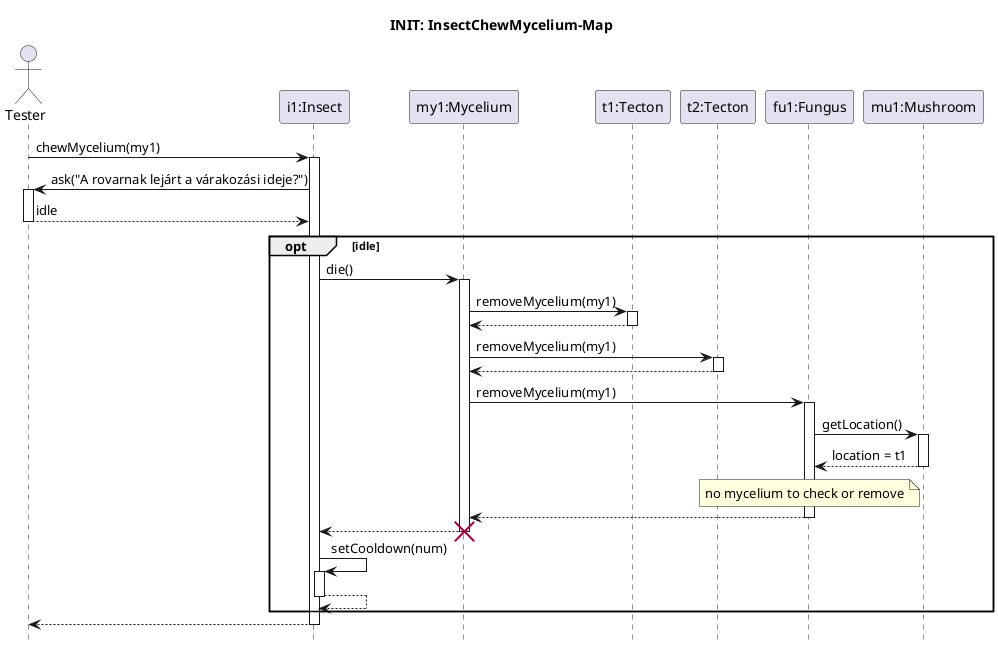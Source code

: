 @startuml Insect-chew-mycelium/sucess
hide footbox
title INIT: InsectChewMycelium-Map

actor Tester as S
participant "i1:Insect" as i1
participant "my1:Mycelium" as my1
participant "t1:Tecton" as t1
participant "t2:Tecton" as t2
participant "fu1:Fungus" as fu1
participant "mu1:Mushroom" as mu1


S -> i1 : chewMycelium(my1)
activate i1

S <- i1 : ask("A rovarnak lejárt a várakozási ideje?")
activate S
return idle

opt idle
    i1 -> my1 : die()
    activate my1

    my1 -> t1 : removeMycelium(my1)
    activate t1
    return
    my1 -> t2 : removeMycelium(my1)
    activate t2
    return
    my1 -> fu1 : removeMycelium(my1)
    activate fu1
    fu1 -> mu1 : getLocation()
    activate mu1
    return location = t1
    note over fu1 : no mycelium to check or remove 
    'ÜRES check-connectivity, mert nincs másk fonal és test
    'TODO: legyen olyan teszt, ahoL van más fonal? ez külön teszteset? 
    return

    return
    destroy my1

    i1 -> i1 : setCooldown(num)
    activate i1
    return

end

return
@enduml
